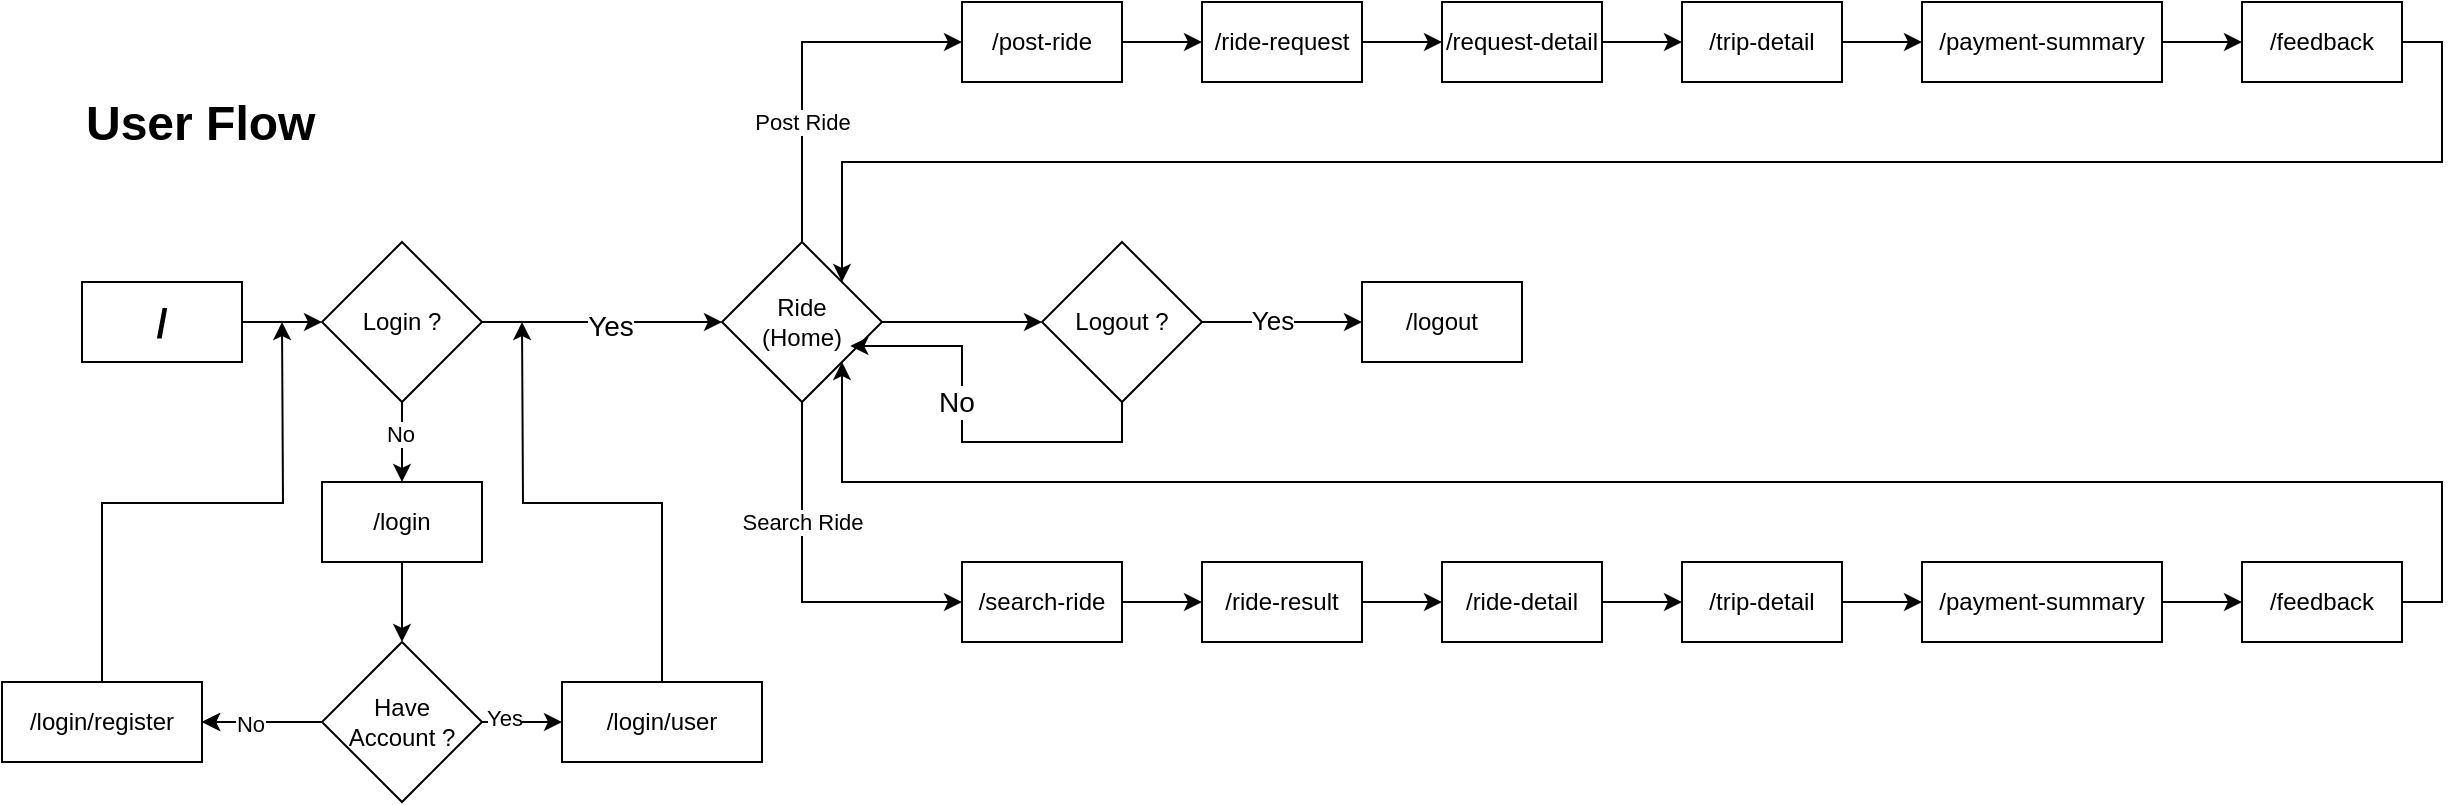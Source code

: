 <mxfile version="24.7.8">
  <diagram name="Page-1" id="F_SyyrcAdbHDoPKD1IAH">
    <mxGraphModel dx="1195" dy="653" grid="1" gridSize="10" guides="1" tooltips="1" connect="1" arrows="1" fold="1" page="1" pageScale="1" pageWidth="1654" pageHeight="1169" math="0" shadow="0">
      <root>
        <mxCell id="0" />
        <mxCell id="1" parent="0" />
        <mxCell id="XMmS2_mtmJLEvCQ2yvIi-1" value="&lt;h1 style=&quot;margin-top: 0px;&quot;&gt;User Flow&lt;/h1&gt;" style="text;html=1;whiteSpace=wrap;overflow=hidden;rounded=0;" vertex="1" parent="1">
          <mxGeometry x="80" y="160" width="180" height="40" as="geometry" />
        </mxCell>
        <mxCell id="XMmS2_mtmJLEvCQ2yvIi-5" style="edgeStyle=orthogonalEdgeStyle;rounded=0;orthogonalLoop=1;jettySize=auto;html=1;exitX=1;exitY=0.5;exitDx=0;exitDy=0;entryX=0;entryY=0.5;entryDx=0;entryDy=0;" edge="1" parent="1" source="XMmS2_mtmJLEvCQ2yvIi-2" target="XMmS2_mtmJLEvCQ2yvIi-4">
          <mxGeometry relative="1" as="geometry" />
        </mxCell>
        <mxCell id="XMmS2_mtmJLEvCQ2yvIi-6" value="&lt;font style=&quot;font-size: 14px;&quot;&gt;Yes&lt;/font&gt;" style="edgeLabel;html=1;align=center;verticalAlign=middle;resizable=0;points=[];" vertex="1" connectable="0" parent="XMmS2_mtmJLEvCQ2yvIi-5">
          <mxGeometry x="0.067" y="-2" relative="1" as="geometry">
            <mxPoint as="offset" />
          </mxGeometry>
        </mxCell>
        <mxCell id="XMmS2_mtmJLEvCQ2yvIi-9" style="edgeStyle=orthogonalEdgeStyle;rounded=0;orthogonalLoop=1;jettySize=auto;html=1;exitX=0.5;exitY=1;exitDx=0;exitDy=0;entryX=0.5;entryY=0;entryDx=0;entryDy=0;" edge="1" parent="1" source="XMmS2_mtmJLEvCQ2yvIi-2" target="XMmS2_mtmJLEvCQ2yvIi-7">
          <mxGeometry relative="1" as="geometry" />
        </mxCell>
        <mxCell id="XMmS2_mtmJLEvCQ2yvIi-10" value="No" style="edgeLabel;html=1;align=center;verticalAlign=middle;resizable=0;points=[];" vertex="1" connectable="0" parent="XMmS2_mtmJLEvCQ2yvIi-9">
          <mxGeometry x="-0.2" y="-1" relative="1" as="geometry">
            <mxPoint as="offset" />
          </mxGeometry>
        </mxCell>
        <mxCell id="XMmS2_mtmJLEvCQ2yvIi-2" value="Login ?" style="rhombus;whiteSpace=wrap;html=1;" vertex="1" parent="1">
          <mxGeometry x="200" y="240" width="80" height="80" as="geometry" />
        </mxCell>
        <mxCell id="XMmS2_mtmJLEvCQ2yvIi-14" style="edgeStyle=orthogonalEdgeStyle;rounded=0;orthogonalLoop=1;jettySize=auto;html=1;exitX=0;exitY=0.5;exitDx=0;exitDy=0;entryX=1;entryY=0.5;entryDx=0;entryDy=0;" edge="1" parent="1" source="XMmS2_mtmJLEvCQ2yvIi-3" target="XMmS2_mtmJLEvCQ2yvIi-13">
          <mxGeometry relative="1" as="geometry" />
        </mxCell>
        <mxCell id="XMmS2_mtmJLEvCQ2yvIi-17" value="" style="edgeStyle=orthogonalEdgeStyle;rounded=0;orthogonalLoop=1;jettySize=auto;html=1;" edge="1" parent="1" source="XMmS2_mtmJLEvCQ2yvIi-3" target="XMmS2_mtmJLEvCQ2yvIi-13">
          <mxGeometry relative="1" as="geometry" />
        </mxCell>
        <mxCell id="XMmS2_mtmJLEvCQ2yvIi-19" value="No" style="edgeLabel;html=1;align=center;verticalAlign=middle;resizable=0;points=[];" vertex="1" connectable="0" parent="XMmS2_mtmJLEvCQ2yvIi-17">
          <mxGeometry x="0.224" y="1" relative="1" as="geometry">
            <mxPoint as="offset" />
          </mxGeometry>
        </mxCell>
        <mxCell id="XMmS2_mtmJLEvCQ2yvIi-21" style="edgeStyle=orthogonalEdgeStyle;rounded=0;orthogonalLoop=1;jettySize=auto;html=1;exitX=1;exitY=0.5;exitDx=0;exitDy=0;entryX=0;entryY=0.5;entryDx=0;entryDy=0;" edge="1" parent="1" source="XMmS2_mtmJLEvCQ2yvIi-3" target="XMmS2_mtmJLEvCQ2yvIi-20">
          <mxGeometry relative="1" as="geometry" />
        </mxCell>
        <mxCell id="XMmS2_mtmJLEvCQ2yvIi-28" value="Yes" style="edgeLabel;html=1;align=center;verticalAlign=middle;resizable=0;points=[];" vertex="1" connectable="0" parent="XMmS2_mtmJLEvCQ2yvIi-21">
          <mxGeometry x="-0.464" y="2" relative="1" as="geometry">
            <mxPoint as="offset" />
          </mxGeometry>
        </mxCell>
        <mxCell id="XMmS2_mtmJLEvCQ2yvIi-3" value="Have&lt;div&gt;Account ?&lt;/div&gt;" style="rhombus;whiteSpace=wrap;html=1;" vertex="1" parent="1">
          <mxGeometry x="200" y="440" width="80" height="80" as="geometry" />
        </mxCell>
        <mxCell id="XMmS2_mtmJLEvCQ2yvIi-25" style="edgeStyle=orthogonalEdgeStyle;rounded=0;orthogonalLoop=1;jettySize=auto;html=1;exitX=0.5;exitY=0;exitDx=0;exitDy=0;entryX=0;entryY=0.5;entryDx=0;entryDy=0;" edge="1" parent="1" source="XMmS2_mtmJLEvCQ2yvIi-4" target="XMmS2_mtmJLEvCQ2yvIi-23">
          <mxGeometry relative="1" as="geometry" />
        </mxCell>
        <mxCell id="XMmS2_mtmJLEvCQ2yvIi-29" value="Post Ride" style="edgeLabel;html=1;align=center;verticalAlign=middle;resizable=0;points=[];" vertex="1" connectable="0" parent="XMmS2_mtmJLEvCQ2yvIi-25">
          <mxGeometry x="-0.608" relative="1" as="geometry">
            <mxPoint y="-25" as="offset" />
          </mxGeometry>
        </mxCell>
        <mxCell id="XMmS2_mtmJLEvCQ2yvIi-27" style="edgeStyle=orthogonalEdgeStyle;rounded=0;orthogonalLoop=1;jettySize=auto;html=1;exitX=0.5;exitY=1;exitDx=0;exitDy=0;entryX=0;entryY=0.5;entryDx=0;entryDy=0;" edge="1" parent="1" source="XMmS2_mtmJLEvCQ2yvIi-4" target="XMmS2_mtmJLEvCQ2yvIi-24">
          <mxGeometry relative="1" as="geometry" />
        </mxCell>
        <mxCell id="XMmS2_mtmJLEvCQ2yvIi-30" value="Search Ride" style="edgeLabel;html=1;align=center;verticalAlign=middle;resizable=0;points=[];" vertex="1" connectable="0" parent="XMmS2_mtmJLEvCQ2yvIi-27">
          <mxGeometry x="-0.567" y="-2" relative="1" as="geometry">
            <mxPoint x="2" y="21" as="offset" />
          </mxGeometry>
        </mxCell>
        <mxCell id="XMmS2_mtmJLEvCQ2yvIi-55" style="edgeStyle=orthogonalEdgeStyle;rounded=0;orthogonalLoop=1;jettySize=auto;html=1;exitX=1;exitY=0.5;exitDx=0;exitDy=0;entryX=0;entryY=0.5;entryDx=0;entryDy=0;" edge="1" parent="1" source="XMmS2_mtmJLEvCQ2yvIi-4" target="XMmS2_mtmJLEvCQ2yvIi-54">
          <mxGeometry relative="1" as="geometry" />
        </mxCell>
        <mxCell id="XMmS2_mtmJLEvCQ2yvIi-4" value="Ride&lt;div&gt;(Home)&lt;/div&gt;" style="rhombus;whiteSpace=wrap;html=1;" vertex="1" parent="1">
          <mxGeometry x="400" y="240" width="80" height="80" as="geometry" />
        </mxCell>
        <mxCell id="XMmS2_mtmJLEvCQ2yvIi-11" style="edgeStyle=orthogonalEdgeStyle;rounded=0;orthogonalLoop=1;jettySize=auto;html=1;exitX=0.5;exitY=1;exitDx=0;exitDy=0;entryX=0.5;entryY=0;entryDx=0;entryDy=0;" edge="1" parent="1" source="XMmS2_mtmJLEvCQ2yvIi-7" target="XMmS2_mtmJLEvCQ2yvIi-3">
          <mxGeometry relative="1" as="geometry" />
        </mxCell>
        <mxCell id="XMmS2_mtmJLEvCQ2yvIi-7" value="/login" style="rounded=0;whiteSpace=wrap;html=1;" vertex="1" parent="1">
          <mxGeometry x="200" y="360" width="80" height="40" as="geometry" />
        </mxCell>
        <mxCell id="XMmS2_mtmJLEvCQ2yvIi-15" style="edgeStyle=orthogonalEdgeStyle;rounded=0;orthogonalLoop=1;jettySize=auto;html=1;exitX=1;exitY=0.5;exitDx=0;exitDy=0;entryX=0;entryY=0.5;entryDx=0;entryDy=0;" edge="1" parent="1" source="XMmS2_mtmJLEvCQ2yvIi-8" target="XMmS2_mtmJLEvCQ2yvIi-2">
          <mxGeometry relative="1" as="geometry" />
        </mxCell>
        <mxCell id="XMmS2_mtmJLEvCQ2yvIi-8" value="&lt;font size=&quot;1&quot; style=&quot;&quot;&gt;&lt;b style=&quot;font-size: 20px;&quot;&gt;/&lt;/b&gt;&lt;/font&gt;" style="rounded=0;whiteSpace=wrap;html=1;" vertex="1" parent="1">
          <mxGeometry x="80" y="260" width="80" height="40" as="geometry" />
        </mxCell>
        <mxCell id="XMmS2_mtmJLEvCQ2yvIi-16" style="edgeStyle=orthogonalEdgeStyle;rounded=0;orthogonalLoop=1;jettySize=auto;html=1;exitX=0.5;exitY=0;exitDx=0;exitDy=0;" edge="1" parent="1" source="XMmS2_mtmJLEvCQ2yvIi-13">
          <mxGeometry relative="1" as="geometry">
            <mxPoint x="180" y="280" as="targetPoint" />
          </mxGeometry>
        </mxCell>
        <mxCell id="XMmS2_mtmJLEvCQ2yvIi-13" value="/login/register" style="rounded=0;whiteSpace=wrap;html=1;" vertex="1" parent="1">
          <mxGeometry x="40" y="460" width="100" height="40" as="geometry" />
        </mxCell>
        <mxCell id="XMmS2_mtmJLEvCQ2yvIi-22" style="edgeStyle=orthogonalEdgeStyle;rounded=0;orthogonalLoop=1;jettySize=auto;html=1;exitX=0.5;exitY=0;exitDx=0;exitDy=0;" edge="1" parent="1" source="XMmS2_mtmJLEvCQ2yvIi-20">
          <mxGeometry relative="1" as="geometry">
            <mxPoint x="300" y="280" as="targetPoint" />
          </mxGeometry>
        </mxCell>
        <mxCell id="XMmS2_mtmJLEvCQ2yvIi-20" value="/login/user" style="rounded=0;whiteSpace=wrap;html=1;" vertex="1" parent="1">
          <mxGeometry x="320" y="460" width="100" height="40" as="geometry" />
        </mxCell>
        <mxCell id="XMmS2_mtmJLEvCQ2yvIi-42" style="edgeStyle=orthogonalEdgeStyle;rounded=0;orthogonalLoop=1;jettySize=auto;html=1;exitX=1;exitY=0.5;exitDx=0;exitDy=0;entryX=0;entryY=0.5;entryDx=0;entryDy=0;" edge="1" parent="1" source="XMmS2_mtmJLEvCQ2yvIi-23" target="XMmS2_mtmJLEvCQ2yvIi-37">
          <mxGeometry relative="1" as="geometry" />
        </mxCell>
        <mxCell id="XMmS2_mtmJLEvCQ2yvIi-23" value="/post-ride" style="rounded=0;whiteSpace=wrap;html=1;" vertex="1" parent="1">
          <mxGeometry x="520" y="120" width="80" height="40" as="geometry" />
        </mxCell>
        <mxCell id="XMmS2_mtmJLEvCQ2yvIi-45" style="edgeStyle=orthogonalEdgeStyle;rounded=0;orthogonalLoop=1;jettySize=auto;html=1;exitX=1;exitY=0.5;exitDx=0;exitDy=0;entryX=0;entryY=0.5;entryDx=0;entryDy=0;" edge="1" parent="1" source="XMmS2_mtmJLEvCQ2yvIi-24" target="XMmS2_mtmJLEvCQ2yvIi-31">
          <mxGeometry relative="1" as="geometry" />
        </mxCell>
        <mxCell id="XMmS2_mtmJLEvCQ2yvIi-24" value="/search-&lt;span style=&quot;background-color: initial;&quot;&gt;ride&lt;/span&gt;" style="rounded=0;whiteSpace=wrap;html=1;" vertex="1" parent="1">
          <mxGeometry x="520" y="400" width="80" height="40" as="geometry" />
        </mxCell>
        <mxCell id="XMmS2_mtmJLEvCQ2yvIi-44" style="edgeStyle=orthogonalEdgeStyle;rounded=0;orthogonalLoop=1;jettySize=auto;html=1;exitX=1;exitY=0.5;exitDx=0;exitDy=0;entryX=0;entryY=0.5;entryDx=0;entryDy=0;" edge="1" parent="1" source="XMmS2_mtmJLEvCQ2yvIi-31" target="XMmS2_mtmJLEvCQ2yvIi-32">
          <mxGeometry relative="1" as="geometry" />
        </mxCell>
        <mxCell id="XMmS2_mtmJLEvCQ2yvIi-31" value="/&lt;span style=&quot;background-color: initial;&quot;&gt;ride-result&lt;/span&gt;" style="rounded=0;whiteSpace=wrap;html=1;" vertex="1" parent="1">
          <mxGeometry x="640" y="400" width="80" height="40" as="geometry" />
        </mxCell>
        <mxCell id="XMmS2_mtmJLEvCQ2yvIi-47" style="edgeStyle=orthogonalEdgeStyle;rounded=0;orthogonalLoop=1;jettySize=auto;html=1;exitX=1;exitY=0.5;exitDx=0;exitDy=0;entryX=0;entryY=0.5;entryDx=0;entryDy=0;" edge="1" parent="1" source="XMmS2_mtmJLEvCQ2yvIi-32" target="XMmS2_mtmJLEvCQ2yvIi-34">
          <mxGeometry relative="1" as="geometry" />
        </mxCell>
        <mxCell id="XMmS2_mtmJLEvCQ2yvIi-32" value="/&lt;span style=&quot;background-color: initial;&quot;&gt;ride-detail&lt;/span&gt;" style="rounded=0;whiteSpace=wrap;html=1;" vertex="1" parent="1">
          <mxGeometry x="760" y="400" width="80" height="40" as="geometry" />
        </mxCell>
        <mxCell id="XMmS2_mtmJLEvCQ2yvIi-48" style="edgeStyle=orthogonalEdgeStyle;rounded=0;orthogonalLoop=1;jettySize=auto;html=1;exitX=1;exitY=0.5;exitDx=0;exitDy=0;entryX=0;entryY=0.5;entryDx=0;entryDy=0;" edge="1" parent="1" source="XMmS2_mtmJLEvCQ2yvIi-34" target="XMmS2_mtmJLEvCQ2yvIi-35">
          <mxGeometry relative="1" as="geometry" />
        </mxCell>
        <mxCell id="XMmS2_mtmJLEvCQ2yvIi-34" value="/trip-detail" style="rounded=0;whiteSpace=wrap;html=1;" vertex="1" parent="1">
          <mxGeometry x="880" y="400" width="80" height="40" as="geometry" />
        </mxCell>
        <mxCell id="XMmS2_mtmJLEvCQ2yvIi-51" style="edgeStyle=orthogonalEdgeStyle;rounded=0;orthogonalLoop=1;jettySize=auto;html=1;exitX=1;exitY=0.5;exitDx=0;exitDy=0;entryX=0;entryY=0.5;entryDx=0;entryDy=0;" edge="1" parent="1" source="XMmS2_mtmJLEvCQ2yvIi-35" target="XMmS2_mtmJLEvCQ2yvIi-36">
          <mxGeometry relative="1" as="geometry" />
        </mxCell>
        <mxCell id="XMmS2_mtmJLEvCQ2yvIi-35" value="/payment-summary" style="rounded=0;whiteSpace=wrap;html=1;" vertex="1" parent="1">
          <mxGeometry x="1000" y="400" width="120" height="40" as="geometry" />
        </mxCell>
        <mxCell id="XMmS2_mtmJLEvCQ2yvIi-53" style="edgeStyle=orthogonalEdgeStyle;rounded=0;orthogonalLoop=1;jettySize=auto;html=1;exitX=1;exitY=0.5;exitDx=0;exitDy=0;entryX=1;entryY=1;entryDx=0;entryDy=0;" edge="1" parent="1" source="XMmS2_mtmJLEvCQ2yvIi-36" target="XMmS2_mtmJLEvCQ2yvIi-4">
          <mxGeometry relative="1" as="geometry">
            <Array as="points">
              <mxPoint x="1260" y="420" />
              <mxPoint x="1260" y="360" />
              <mxPoint x="460" y="360" />
            </Array>
          </mxGeometry>
        </mxCell>
        <mxCell id="XMmS2_mtmJLEvCQ2yvIi-36" value="/feedback" style="rounded=0;whiteSpace=wrap;html=1;" vertex="1" parent="1">
          <mxGeometry x="1160" y="400" width="80" height="40" as="geometry" />
        </mxCell>
        <mxCell id="XMmS2_mtmJLEvCQ2yvIi-43" style="edgeStyle=orthogonalEdgeStyle;rounded=0;orthogonalLoop=1;jettySize=auto;html=1;exitX=1;exitY=0.5;exitDx=0;exitDy=0;entryX=0;entryY=0.5;entryDx=0;entryDy=0;" edge="1" parent="1" source="XMmS2_mtmJLEvCQ2yvIi-37" target="XMmS2_mtmJLEvCQ2yvIi-38">
          <mxGeometry relative="1" as="geometry" />
        </mxCell>
        <mxCell id="XMmS2_mtmJLEvCQ2yvIi-37" value="/ride-request" style="rounded=0;whiteSpace=wrap;html=1;" vertex="1" parent="1">
          <mxGeometry x="640" y="120" width="80" height="40" as="geometry" />
        </mxCell>
        <mxCell id="XMmS2_mtmJLEvCQ2yvIi-46" style="edgeStyle=orthogonalEdgeStyle;rounded=0;orthogonalLoop=1;jettySize=auto;html=1;exitX=1;exitY=0.5;exitDx=0;exitDy=0;entryX=0;entryY=0.5;entryDx=0;entryDy=0;" edge="1" parent="1" source="XMmS2_mtmJLEvCQ2yvIi-38" target="XMmS2_mtmJLEvCQ2yvIi-39">
          <mxGeometry relative="1" as="geometry" />
        </mxCell>
        <mxCell id="XMmS2_mtmJLEvCQ2yvIi-38" value="/request-detail" style="rounded=0;whiteSpace=wrap;html=1;" vertex="1" parent="1">
          <mxGeometry x="760" y="120" width="80" height="40" as="geometry" />
        </mxCell>
        <mxCell id="XMmS2_mtmJLEvCQ2yvIi-49" style="edgeStyle=orthogonalEdgeStyle;rounded=0;orthogonalLoop=1;jettySize=auto;html=1;exitX=1;exitY=0.5;exitDx=0;exitDy=0;entryX=0;entryY=0.5;entryDx=0;entryDy=0;" edge="1" parent="1" source="XMmS2_mtmJLEvCQ2yvIi-39" target="XMmS2_mtmJLEvCQ2yvIi-40">
          <mxGeometry relative="1" as="geometry" />
        </mxCell>
        <mxCell id="XMmS2_mtmJLEvCQ2yvIi-39" value="/trip-detail" style="rounded=0;whiteSpace=wrap;html=1;" vertex="1" parent="1">
          <mxGeometry x="880" y="120" width="80" height="40" as="geometry" />
        </mxCell>
        <mxCell id="XMmS2_mtmJLEvCQ2yvIi-50" style="edgeStyle=orthogonalEdgeStyle;rounded=0;orthogonalLoop=1;jettySize=auto;html=1;exitX=1;exitY=0.5;exitDx=0;exitDy=0;entryX=0;entryY=0.5;entryDx=0;entryDy=0;" edge="1" parent="1" source="XMmS2_mtmJLEvCQ2yvIi-40" target="XMmS2_mtmJLEvCQ2yvIi-41">
          <mxGeometry relative="1" as="geometry" />
        </mxCell>
        <mxCell id="XMmS2_mtmJLEvCQ2yvIi-40" value="/payment-summary" style="rounded=0;whiteSpace=wrap;html=1;" vertex="1" parent="1">
          <mxGeometry x="1000" y="120" width="120" height="40" as="geometry" />
        </mxCell>
        <mxCell id="XMmS2_mtmJLEvCQ2yvIi-52" style="edgeStyle=orthogonalEdgeStyle;rounded=0;orthogonalLoop=1;jettySize=auto;html=1;exitX=1;exitY=0.5;exitDx=0;exitDy=0;entryX=1;entryY=0;entryDx=0;entryDy=0;" edge="1" parent="1" source="XMmS2_mtmJLEvCQ2yvIi-41" target="XMmS2_mtmJLEvCQ2yvIi-4">
          <mxGeometry relative="1" as="geometry">
            <Array as="points">
              <mxPoint x="1260" y="140" />
              <mxPoint x="1260" y="200" />
              <mxPoint x="460" y="200" />
            </Array>
          </mxGeometry>
        </mxCell>
        <mxCell id="XMmS2_mtmJLEvCQ2yvIi-41" value="/feedback" style="rounded=0;whiteSpace=wrap;html=1;" vertex="1" parent="1">
          <mxGeometry x="1160" y="120" width="80" height="40" as="geometry" />
        </mxCell>
        <mxCell id="XMmS2_mtmJLEvCQ2yvIi-57" style="edgeStyle=orthogonalEdgeStyle;rounded=0;orthogonalLoop=1;jettySize=auto;html=1;exitX=1;exitY=0.5;exitDx=0;exitDy=0;entryX=0;entryY=0.5;entryDx=0;entryDy=0;" edge="1" parent="1" source="XMmS2_mtmJLEvCQ2yvIi-54" target="XMmS2_mtmJLEvCQ2yvIi-56">
          <mxGeometry relative="1" as="geometry" />
        </mxCell>
        <mxCell id="XMmS2_mtmJLEvCQ2yvIi-58" value="&lt;font style=&quot;font-size: 13px;&quot;&gt;Yes&lt;/font&gt;" style="edgeLabel;html=1;align=center;verticalAlign=middle;resizable=0;points=[];" vertex="1" connectable="0" parent="XMmS2_mtmJLEvCQ2yvIi-57">
          <mxGeometry x="-0.125" y="1" relative="1" as="geometry">
            <mxPoint as="offset" />
          </mxGeometry>
        </mxCell>
        <mxCell id="XMmS2_mtmJLEvCQ2yvIi-54" value="Logout ?" style="rhombus;whiteSpace=wrap;html=1;" vertex="1" parent="1">
          <mxGeometry x="560" y="240" width="80" height="80" as="geometry" />
        </mxCell>
        <mxCell id="XMmS2_mtmJLEvCQ2yvIi-56" value="/logout" style="rounded=0;whiteSpace=wrap;html=1;" vertex="1" parent="1">
          <mxGeometry x="720" y="260" width="80" height="40" as="geometry" />
        </mxCell>
        <mxCell id="XMmS2_mtmJLEvCQ2yvIi-60" style="edgeStyle=orthogonalEdgeStyle;rounded=0;orthogonalLoop=1;jettySize=auto;html=1;exitX=0.5;exitY=1;exitDx=0;exitDy=0;entryX=0.802;entryY=0.65;entryDx=0;entryDy=0;entryPerimeter=0;" edge="1" parent="1" source="XMmS2_mtmJLEvCQ2yvIi-54" target="XMmS2_mtmJLEvCQ2yvIi-4">
          <mxGeometry relative="1" as="geometry" />
        </mxCell>
        <mxCell id="XMmS2_mtmJLEvCQ2yvIi-61" value="&lt;font style=&quot;font-size: 14px;&quot;&gt;No&lt;/font&gt;" style="edgeLabel;html=1;align=center;verticalAlign=middle;resizable=0;points=[];" vertex="1" connectable="0" parent="XMmS2_mtmJLEvCQ2yvIi-60">
          <mxGeometry x="0.182" y="3" relative="1" as="geometry">
            <mxPoint as="offset" />
          </mxGeometry>
        </mxCell>
      </root>
    </mxGraphModel>
  </diagram>
</mxfile>
